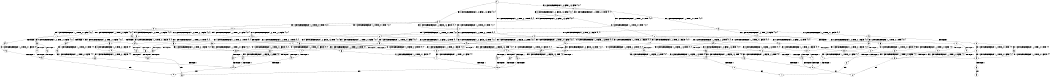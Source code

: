 digraph BCG {
size = "7, 10.5";
center = TRUE;
node [shape = circle];
0 [peripheries = 2];
0 -> 1 [label = "EX !0 !ATOMIC_EXCH_BRANCH (1, +0, FALSE, +1, 3, FALSE) !{0, 1}"];
0 -> 2 [label = "EX !1 !ATOMIC_EXCH_BRANCH (1, +1, TRUE, +0, 1, TRUE) !{0, 1}"];
0 -> 3 [label = "EX !0 !ATOMIC_EXCH_BRANCH (1, +0, FALSE, +1, 3, FALSE) !{0, 1}"];
1 -> 4 [label = "EX !0 !ATOMIC_EXCH_BRANCH (1, +0, TRUE, +0, 1, TRUE) !{0, 1}"];
1 -> 5 [label = "EX !1 !ATOMIC_EXCH_BRANCH (1, +1, TRUE, +0, 1, TRUE) !{0, 1}"];
1 -> 6 [label = "EX !0 !ATOMIC_EXCH_BRANCH (1, +0, TRUE, +0, 1, TRUE) !{0, 1}"];
2 -> 7 [label = "EX !1 !ATOMIC_EXCH_BRANCH (1, +1, TRUE, +0, 1, FALSE) !{0, 1}"];
2 -> 8 [label = "EX !0 !ATOMIC_EXCH_BRANCH (1, +0, FALSE, +1, 3, TRUE) !{0, 1}"];
2 -> 9 [label = "EX !0 !ATOMIC_EXCH_BRANCH (1, +0, FALSE, +1, 3, TRUE) !{0, 1}"];
3 -> 10 [label = "EX !1 !ATOMIC_EXCH_BRANCH (1, +1, TRUE, +0, 1, TRUE) !{0, 1}"];
3 -> 6 [label = "EX !0 !ATOMIC_EXCH_BRANCH (1, +0, TRUE, +0, 1, TRUE) !{0, 1}"];
3 -> 11 [label = "EX !1 !ATOMIC_EXCH_BRANCH (1, +1, TRUE, +0, 1, TRUE) !{0, 1}"];
4 -> 1 [label = "EX !0 !ATOMIC_EXCH_BRANCH (1, +0, FALSE, +1, 3, FALSE) !{0, 1}"];
4 -> 12 [label = "EX !1 !ATOMIC_EXCH_BRANCH (1, +1, TRUE, +0, 1, TRUE) !{0, 1}"];
4 -> 3 [label = "EX !0 !ATOMIC_EXCH_BRANCH (1, +0, FALSE, +1, 3, FALSE) !{0, 1}"];
5 -> 13 [label = "EX !0 !ATOMIC_EXCH_BRANCH (1, +0, TRUE, +0, 1, FALSE) !{0, 1}"];
5 -> 14 [label = "EX !1 !ATOMIC_EXCH_BRANCH (1, +1, TRUE, +0, 1, FALSE) !{0, 1}"];
5 -> 15 [label = "EX !0 !ATOMIC_EXCH_BRANCH (1, +0, TRUE, +0, 1, FALSE) !{0, 1}"];
6 -> 16 [label = "EX !1 !ATOMIC_EXCH_BRANCH (1, +1, TRUE, +0, 1, TRUE) !{0, 1}"];
6 -> 3 [label = "EX !0 !ATOMIC_EXCH_BRANCH (1, +0, FALSE, +1, 3, FALSE) !{0, 1}"];
6 -> 17 [label = "EX !1 !ATOMIC_EXCH_BRANCH (1, +1, TRUE, +0, 1, TRUE) !{0, 1}"];
7 -> 18 [label = "EX !0 !ATOMIC_EXCH_BRANCH (1, +0, FALSE, +1, 3, TRUE) !{0, 1}"];
7 -> 19 [label = "TERMINATE !1"];
7 -> 20 [label = "EX !0 !ATOMIC_EXCH_BRANCH (1, +0, FALSE, +1, 3, TRUE) !{0, 1}"];
8 -> 21 [label = "EX !1 !ATOMIC_EXCH_BRANCH (1, +1, TRUE, +0, 1, FALSE) !{0, 1}"];
8 -> 22 [label = "TERMINATE !0"];
9 -> 23 [label = "EX !1 !ATOMIC_EXCH_BRANCH (1, +1, TRUE, +0, 1, FALSE) !{0, 1}"];
9 -> 24 [label = "EX !1 !ATOMIC_EXCH_BRANCH (1, +1, TRUE, +0, 1, FALSE) !{0, 1}"];
9 -> 25 [label = "TERMINATE !0"];
10 -> 26 [label = "EX !0 !ATOMIC_EXCH_BRANCH (1, +0, TRUE, +0, 1, FALSE) !{0, 1}"];
10 -> 27 [label = "EX !1 !ATOMIC_EXCH_BRANCH (1, +1, TRUE, +0, 1, FALSE) !{0, 1}"];
10 -> 15 [label = "EX !0 !ATOMIC_EXCH_BRANCH (1, +0, TRUE, +0, 1, FALSE) !{0, 1}"];
11 -> 27 [label = "EX !1 !ATOMIC_EXCH_BRANCH (1, +1, TRUE, +0, 1, FALSE) !{0, 1}"];
11 -> 15 [label = "EX !0 !ATOMIC_EXCH_BRANCH (1, +0, TRUE, +0, 1, FALSE) !{0, 1}"];
11 -> 28 [label = "EX !1 !ATOMIC_EXCH_BRANCH (1, +1, TRUE, +0, 1, FALSE) !{0, 1}"];
12 -> 8 [label = "EX !0 !ATOMIC_EXCH_BRANCH (1, +0, FALSE, +1, 3, TRUE) !{0, 1}"];
12 -> 29 [label = "EX !1 !ATOMIC_EXCH_BRANCH (1, +1, TRUE, +0, 1, FALSE) !{0, 1}"];
12 -> 9 [label = "EX !0 !ATOMIC_EXCH_BRANCH (1, +0, FALSE, +1, 3, TRUE) !{0, 1}"];
13 -> 30 [label = "EX !1 !ATOMIC_EXCH_BRANCH (1, +1, TRUE, +0, 1, TRUE) !{0, 1}"];
13 -> 31 [label = "TERMINATE !0"];
14 -> 32 [label = "EX !0 !ATOMIC_EXCH_BRANCH (1, +0, TRUE, +0, 1, FALSE) !{0, 1}"];
14 -> 33 [label = "TERMINATE !1"];
14 -> 34 [label = "EX !0 !ATOMIC_EXCH_BRANCH (1, +0, TRUE, +0, 1, FALSE) !{0, 1}"];
15 -> 35 [label = "EX !1 !ATOMIC_EXCH_BRANCH (1, +1, TRUE, +0, 1, TRUE) !{0, 1}"];
15 -> 36 [label = "EX !1 !ATOMIC_EXCH_BRANCH (1, +1, TRUE, +0, 1, TRUE) !{0, 1}"];
15 -> 37 [label = "TERMINATE !0"];
16 -> 38 [label = "EX !0 !ATOMIC_EXCH_BRANCH (1, +0, FALSE, +1, 3, TRUE) !{0, 1}"];
16 -> 39 [label = "EX !1 !ATOMIC_EXCH_BRANCH (1, +1, TRUE, +0, 1, FALSE) !{0, 1}"];
16 -> 9 [label = "EX !0 !ATOMIC_EXCH_BRANCH (1, +0, FALSE, +1, 3, TRUE) !{0, 1}"];
17 -> 39 [label = "EX !1 !ATOMIC_EXCH_BRANCH (1, +1, TRUE, +0, 1, FALSE) !{0, 1}"];
17 -> 9 [label = "EX !0 !ATOMIC_EXCH_BRANCH (1, +0, FALSE, +1, 3, TRUE) !{0, 1}"];
17 -> 40 [label = "EX !1 !ATOMIC_EXCH_BRANCH (1, +1, TRUE, +0, 1, FALSE) !{0, 1}"];
18 -> 41 [label = "TERMINATE !0"];
18 -> 42 [label = "TERMINATE !1"];
19 -> 43 [label = "EX !0 !ATOMIC_EXCH_BRANCH (1, +0, FALSE, +1, 3, TRUE) !{0}"];
19 -> 44 [label = "EX !0 !ATOMIC_EXCH_BRANCH (1, +0, FALSE, +1, 3, TRUE) !{0}"];
20 -> 45 [label = "TERMINATE !0"];
20 -> 46 [label = "TERMINATE !1"];
21 -> 41 [label = "TERMINATE !0"];
21 -> 42 [label = "TERMINATE !1"];
22 -> 47 [label = "EX !1 !ATOMIC_EXCH_BRANCH (1, +1, TRUE, +0, 1, FALSE) !{1}"];
22 -> 48 [label = "EX !1 !ATOMIC_EXCH_BRANCH (1, +1, TRUE, +0, 1, FALSE) !{1}"];
23 -> 49 [label = "TERMINATE !0"];
23 -> 50 [label = "TERMINATE !1"];
24 -> 45 [label = "TERMINATE !0"];
24 -> 46 [label = "TERMINATE !1"];
25 -> 51 [label = "EX !1 !ATOMIC_EXCH_BRANCH (1, +1, TRUE, +0, 1, FALSE) !{1}"];
26 -> 35 [label = "EX !1 !ATOMIC_EXCH_BRANCH (1, +1, TRUE, +0, 1, TRUE) !{0, 1}"];
26 -> 52 [label = "TERMINATE !0"];
27 -> 53 [label = "EX !0 !ATOMIC_EXCH_BRANCH (1, +0, TRUE, +0, 1, FALSE) !{0, 1}"];
27 -> 54 [label = "TERMINATE !1"];
27 -> 34 [label = "EX !0 !ATOMIC_EXCH_BRANCH (1, +0, TRUE, +0, 1, FALSE) !{0, 1}"];
28 -> 34 [label = "EX !0 !ATOMIC_EXCH_BRANCH (1, +0, TRUE, +0, 1, FALSE) !{0, 1}"];
28 -> 55 [label = "TERMINATE !1"];
29 -> 18 [label = "EX !0 !ATOMIC_EXCH_BRANCH (1, +0, FALSE, +1, 3, TRUE) !{0, 1}"];
29 -> 56 [label = "TERMINATE !1"];
29 -> 20 [label = "EX !0 !ATOMIC_EXCH_BRANCH (1, +0, FALSE, +1, 3, TRUE) !{0, 1}"];
30 -> 21 [label = "EX !1 !ATOMIC_EXCH_BRANCH (1, +1, TRUE, +0, 1, FALSE) !{0, 1}"];
30 -> 22 [label = "TERMINATE !0"];
31 -> 57 [label = "EX !1 !ATOMIC_EXCH_BRANCH (1, +1, TRUE, +0, 1, TRUE) !{1}"];
31 -> 58 [label = "EX !1 !ATOMIC_EXCH_BRANCH (1, +1, TRUE, +0, 1, TRUE) !{1}"];
32 -> 59 [label = "TERMINATE !0"];
32 -> 60 [label = "TERMINATE !1"];
33 -> 61 [label = "EX !0 !ATOMIC_EXCH_BRANCH (1, +0, TRUE, +0, 1, FALSE) !{0}"];
33 -> 62 [label = "EX !0 !ATOMIC_EXCH_BRANCH (1, +0, TRUE, +0, 1, FALSE) !{0}"];
34 -> 63 [label = "TERMINATE !0"];
34 -> 64 [label = "TERMINATE !1"];
35 -> 23 [label = "EX !1 !ATOMIC_EXCH_BRANCH (1, +1, TRUE, +0, 1, FALSE) !{0, 1}"];
35 -> 65 [label = "TERMINATE !0"];
36 -> 23 [label = "EX !1 !ATOMIC_EXCH_BRANCH (1, +1, TRUE, +0, 1, FALSE) !{0, 1}"];
36 -> 24 [label = "EX !1 !ATOMIC_EXCH_BRANCH (1, +1, TRUE, +0, 1, FALSE) !{0, 1}"];
36 -> 25 [label = "TERMINATE !0"];
37 -> 66 [label = "EX !1 !ATOMIC_EXCH_BRANCH (1, +1, TRUE, +0, 1, TRUE) !{1}"];
38 -> 23 [label = "EX !1 !ATOMIC_EXCH_BRANCH (1, +1, TRUE, +0, 1, FALSE) !{0, 1}"];
38 -> 65 [label = "TERMINATE !0"];
39 -> 67 [label = "EX !0 !ATOMIC_EXCH_BRANCH (1, +0, FALSE, +1, 3, TRUE) !{0, 1}"];
39 -> 68 [label = "TERMINATE !1"];
39 -> 20 [label = "EX !0 !ATOMIC_EXCH_BRANCH (1, +0, FALSE, +1, 3, TRUE) !{0, 1}"];
40 -> 20 [label = "EX !0 !ATOMIC_EXCH_BRANCH (1, +0, FALSE, +1, 3, TRUE) !{0, 1}"];
40 -> 69 [label = "TERMINATE !1"];
41 -> 70 [label = "TERMINATE !1"];
42 -> 70 [label = "TERMINATE !0"];
43 -> 70 [label = "TERMINATE !0"];
44 -> 71 [label = "TERMINATE !0"];
45 -> 72 [label = "TERMINATE !1"];
46 -> 72 [label = "TERMINATE !0"];
47 -> 70 [label = "TERMINATE !1"];
48 -> 73 [label = "TERMINATE !1"];
49 -> 74 [label = "TERMINATE !1"];
50 -> 74 [label = "TERMINATE !0"];
51 -> 72 [label = "TERMINATE !1"];
52 -> 75 [label = "EX !1 !ATOMIC_EXCH_BRANCH (1, +1, TRUE, +0, 1, TRUE) !{1}"];
53 -> 76 [label = "TERMINATE !0"];
53 -> 77 [label = "TERMINATE !1"];
54 -> 78 [label = "EX !0 !ATOMIC_EXCH_BRANCH (1, +0, TRUE, +0, 1, FALSE) !{0}"];
55 -> 79 [label = "EX !0 !ATOMIC_EXCH_BRANCH (1, +0, TRUE, +0, 1, FALSE) !{0}"];
56 -> 43 [label = "EX !0 !ATOMIC_EXCH_BRANCH (1, +0, FALSE, +1, 3, TRUE) !{0}"];
56 -> 44 [label = "EX !0 !ATOMIC_EXCH_BRANCH (1, +0, FALSE, +1, 3, TRUE) !{0}"];
57 -> 47 [label = "EX !1 !ATOMIC_EXCH_BRANCH (1, +1, TRUE, +0, 1, FALSE) !{1}"];
57 -> 48 [label = "EX !1 !ATOMIC_EXCH_BRANCH (1, +1, TRUE, +0, 1, FALSE) !{1}"];
58 -> 48 [label = "EX !1 !ATOMIC_EXCH_BRANCH (1, +1, TRUE, +0, 1, FALSE) !{1}"];
59 -> 80 [label = "TERMINATE !1"];
60 -> 80 [label = "TERMINATE !0"];
61 -> 80 [label = "TERMINATE !0"];
62 -> 81 [label = "TERMINATE !0"];
63 -> 82 [label = "TERMINATE !1"];
64 -> 82 [label = "TERMINATE !0"];
65 -> 83 [label = "EX !1 !ATOMIC_EXCH_BRANCH (1, +1, TRUE, +0, 1, FALSE) !{1}"];
66 -> 51 [label = "EX !1 !ATOMIC_EXCH_BRANCH (1, +1, TRUE, +0, 1, FALSE) !{1}"];
67 -> 49 [label = "TERMINATE !0"];
67 -> 50 [label = "TERMINATE !1"];
68 -> 84 [label = "EX !0 !ATOMIC_EXCH_BRANCH (1, +0, FALSE, +1, 3, TRUE) !{0}"];
69 -> 85 [label = "EX !0 !ATOMIC_EXCH_BRANCH (1, +0, FALSE, +1, 3, TRUE) !{0}"];
70 -> 86 [label = "exit"];
71 -> 87 [label = "exit"];
72 -> 88 [label = "exit"];
73 -> 89 [label = "exit"];
74 -> 90 [label = "exit"];
75 -> 83 [label = "EX !1 !ATOMIC_EXCH_BRANCH (1, +1, TRUE, +0, 1, FALSE) !{1}"];
76 -> 91 [label = "TERMINATE !1"];
77 -> 91 [label = "TERMINATE !0"];
78 -> 91 [label = "TERMINATE !0"];
79 -> 82 [label = "TERMINATE !0"];
80 -> 86 [label = "exit"];
81 -> 87 [label = "exit"];
82 -> 88 [label = "exit"];
83 -> 74 [label = "TERMINATE !1"];
84 -> 74 [label = "TERMINATE !0"];
85 -> 72 [label = "TERMINATE !0"];
91 -> 90 [label = "exit"];
}
